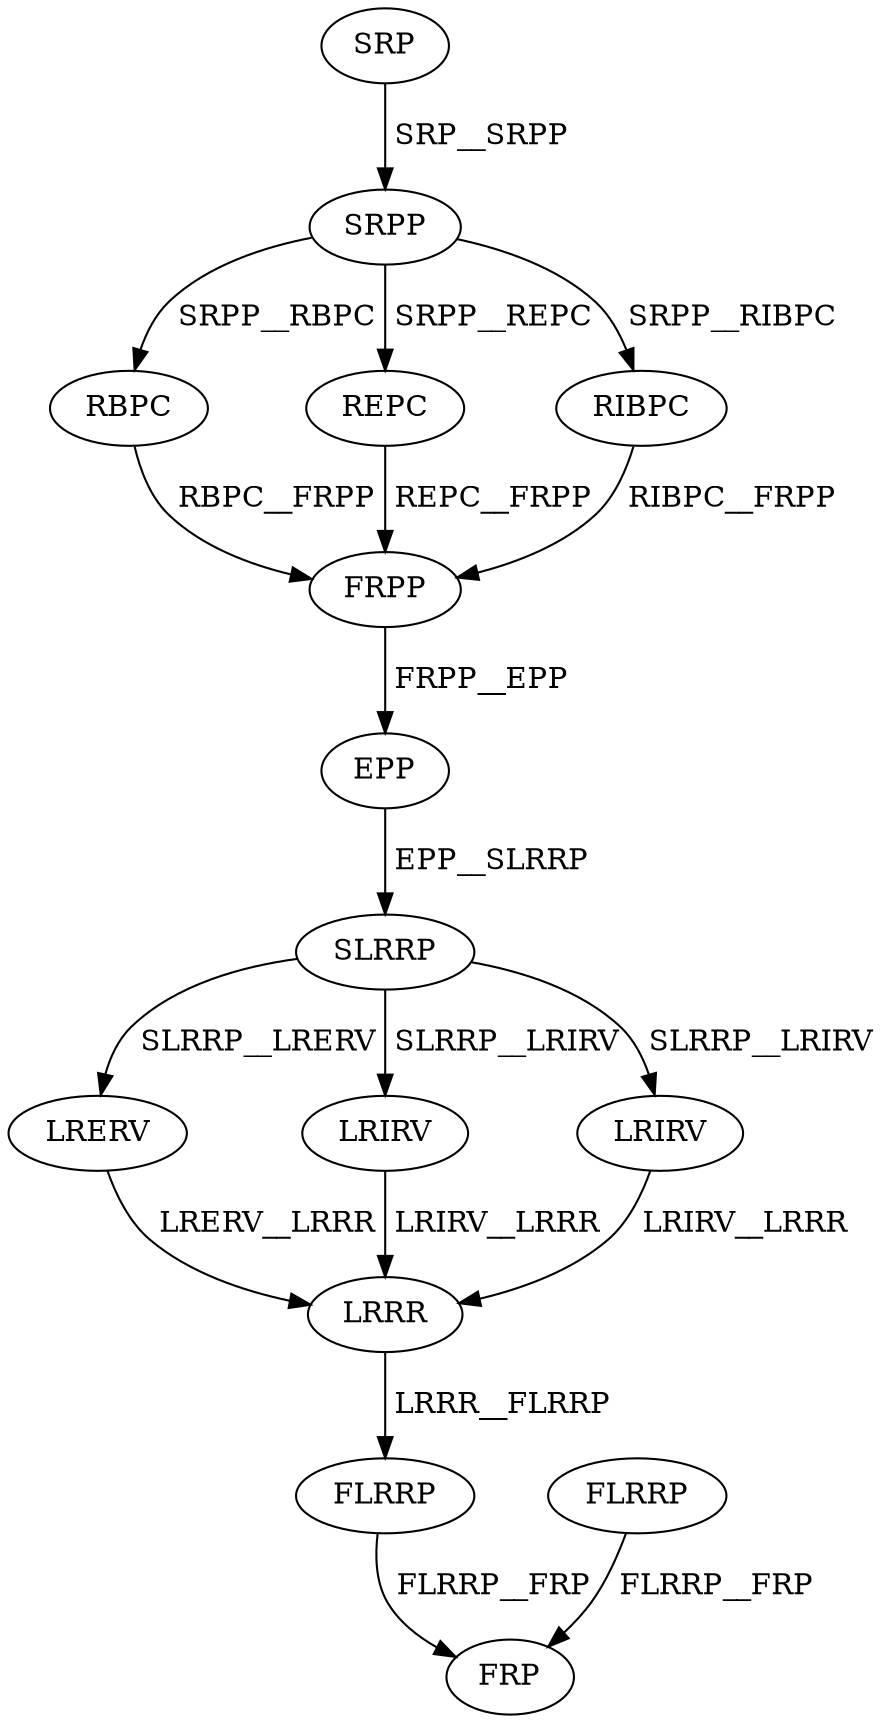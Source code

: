 digraph G { 
1 [label="SRP",color=black,fontcolor=black];
2 [label="SRPP",color=black,fontcolor=black];
3 [label="RBPC",color=black,fontcolor=black];
4 [label="REPC",color=black,fontcolor=black];
5 [label="RIBPC",color=black,fontcolor=black];
6 [label="FRPP",color=black,fontcolor=black];
7 [label="EPP",color=black,fontcolor=black];
8 [label="SLRRP",color=black,fontcolor=black];
9 [label="LRERV",color=black,fontcolor=black];
10 [label="LRIRV",color=black,fontcolor=black];
11 [label="LRIRV",color=black,fontcolor=black];
12 [label="FLRRP",color=black,fontcolor=black];
13 [label="LRRR",color=black,fontcolor=black];
14 [label="FLRRP",color=black,fontcolor=black];
15 [label="FRP",color=black,fontcolor=black];
1->2[label=" SRP__SRPP",color=black,fontcolor=black];
2->3[label=" SRPP__RBPC",color=black,fontcolor=black];
2->4[label=" SRPP__REPC",color=black,fontcolor=black];
2->5[label=" SRPP__RIBPC",color=black,fontcolor=black];
3->6[label=" RBPC__FRPP",color=black,fontcolor=black];
4->6[label=" REPC__FRPP",color=black,fontcolor=black];
5->6[label=" RIBPC__FRPP",color=black,fontcolor=black];
6->7[label=" FRPP__EPP",color=black,fontcolor=black];
7->8[label=" EPP__SLRRP",color=black,fontcolor=black];
8->9[label=" SLRRP__LRERV",color=black,fontcolor=black];
8->10[label=" SLRRP__LRIRV",color=black,fontcolor=black];
8->11[label=" SLRRP__LRIRV",color=black,fontcolor=black];
9->13[label=" LRERV__LRRR",color=black,fontcolor=black];
10->13[label=" LRIRV__LRRR",color=black,fontcolor=black];
11->13[label=" LRIRV__LRRR",color=black,fontcolor=black];
12->15[label=" FLRRP__FRP",color=black,fontcolor=black];
13->14[label=" LRRR__FLRRP",color=black,fontcolor=black];
14->15[label=" FLRRP__FRP",color=black,fontcolor=black];
}
